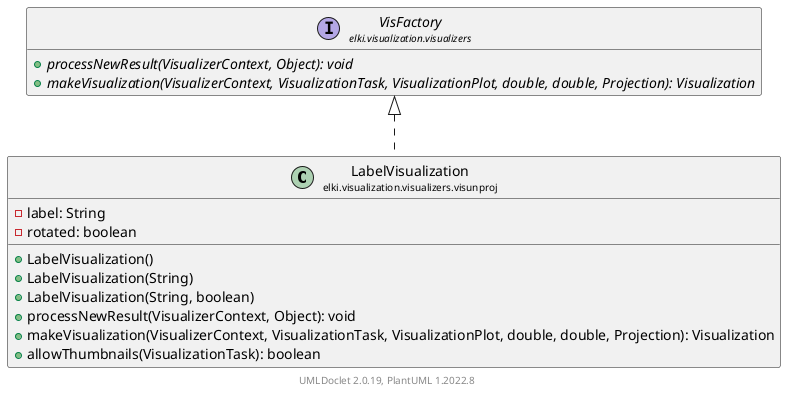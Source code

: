 @startuml
    remove .*\.(Instance|Par|Parameterizer|Factory)$
    set namespaceSeparator none
    hide empty fields
    hide empty methods

    class "<size:14>LabelVisualization\n<size:10>elki.visualization.visualizers.visunproj" as elki.visualization.visualizers.visunproj.LabelVisualization [[LabelVisualization.html]] {
        -label: String
        -rotated: boolean
        +LabelVisualization()
        +LabelVisualization(String)
        +LabelVisualization(String, boolean)
        +processNewResult(VisualizerContext, Object): void
        +makeVisualization(VisualizerContext, VisualizationTask, VisualizationPlot, double, double, Projection): Visualization
        +allowThumbnails(VisualizationTask): boolean
    }

    interface "<size:14>VisFactory\n<size:10>elki.visualization.visualizers" as elki.visualization.visualizers.VisFactory [[../VisFactory.html]] {
        {abstract} +processNewResult(VisualizerContext, Object): void
        {abstract} +makeVisualization(VisualizerContext, VisualizationTask, VisualizationPlot, double, double, Projection): Visualization
    }

    elki.visualization.visualizers.VisFactory <|.. elki.visualization.visualizers.visunproj.LabelVisualization

    center footer UMLDoclet 2.0.19, PlantUML 1.2022.8
@enduml
